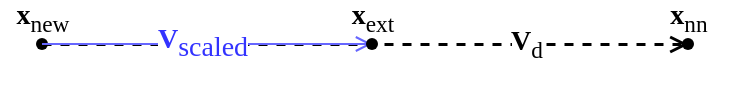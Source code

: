 <mxfile version="19.0.3" type="device"><diagram id="nH9aVXBbP_r5cYdgWxGc" name="Page-1"><mxGraphModel dx="395" dy="244" grid="1" gridSize="10" guides="1" tooltips="1" connect="1" arrows="1" fold="1" page="1" pageScale="1" pageWidth="850" pageHeight="1100" math="0" shadow="0"><root><mxCell id="0"/><mxCell id="1" parent="0"/><mxCell id="uNA07l31WwRqRe0Ga6hQ-28" value="&lt;font style=&quot;font-size: 14px;&quot;&gt;&lt;b&gt;V&lt;/b&gt;&lt;sub&gt;d&lt;/sub&gt;&lt;/font&gt;" style="endArrow=open;dashed=1;html=1;rounded=0;fontFamily=Comptuer Modern;fontSource=http%3A%2F%2Fmirrors.ctan.org%2Ffonts%2Fcm-unicode%2Ffonts%2Fotf%2Fcmunbxo.otf;fontSize=12;exitX=0.468;exitY=0.579;exitDx=0;exitDy=0;exitPerimeter=0;strokeWidth=1.5;endFill=0;entryX=0.544;entryY=0.446;entryDx=0;entryDy=0;entryPerimeter=0;" parent="1" source="uNA07l31WwRqRe0Ga6hQ-19" target="uNA07l31WwRqRe0Ga6hQ-22" edge="1"><mxGeometry x="0.494" width="50" height="50" relative="1" as="geometry"><mxPoint x="281" y="427" as="sourcePoint"/><mxPoint x="601" y="427" as="targetPoint"/><mxPoint as="offset"/></mxGeometry></mxCell><mxCell id="uNA07l31WwRqRe0Ga6hQ-19" value="&lt;font style=&quot;font-size: 14px;&quot;&gt;&lt;b&gt;x&lt;/b&gt;&lt;sub&gt;new&lt;/sub&gt;&lt;/font&gt;" style="shape=waypoint;sketch=0;fillStyle=solid;size=6;pointerEvents=1;points=[];fillColor=none;resizable=0;rotatable=0;perimeter=centerPerimeter;snapToPoint=1;fontFamily=Comptuer Modern;fontSource=http%3A%2F%2Fmirrors.ctan.org%2Ffonts%2Fcm-unicode%2Ffonts%2Fotf%2Fcmunbxo.otf;verticalAlign=top;spacing=-7;html=1;" parent="1" vertex="1"><mxGeometry x="260" y="380" width="40" height="40" as="geometry"/></mxCell><mxCell id="uNA07l31WwRqRe0Ga6hQ-22" value="&lt;font style=&quot;font-size: 14px;&quot;&gt;&lt;b&gt;x&lt;/b&gt;&lt;sub&gt;nn&lt;/sub&gt;&lt;/font&gt;" style="shape=waypoint;sketch=0;fillStyle=solid;size=6;pointerEvents=1;points=[];fillColor=none;resizable=0;rotatable=0;perimeter=centerPerimeter;snapToPoint=1;fontFamily=Comptuer Modern;fontSource=http%3A%2F%2Fmirrors.ctan.org%2Ffonts%2Fcm-unicode%2Ffonts%2Fotf%2Fcmunbxo.otf;verticalAlign=top;spacing=-7;html=1;" parent="1" vertex="1"><mxGeometry x="583" y="380" width="40" height="40" as="geometry"/></mxCell><mxCell id="uNA07l31WwRqRe0Ga6hQ-23" value="&lt;font style=&quot;font-size: 14px;&quot;&gt;&lt;b&gt;V&lt;/b&gt;&lt;sub&gt;&lt;font style=&quot;font-size: 14px;&quot;&gt;scaled&lt;/font&gt;&lt;/sub&gt;&lt;/font&gt;" style="endArrow=open;html=1;rounded=0;fontFamily=Comptuer Modern;fontSource=http%3A%2F%2Fmirrors.ctan.org%2Ffonts%2Fcm-unicode%2Ffonts%2Fotf%2Fcmunbxo.otf;exitX=0.502;exitY=0.602;exitDx=0;exitDy=0;exitPerimeter=0;fillColor=#dae8fc;strokeColor=#6666FF;entryX=0.432;entryY=0.516;entryDx=0;entryDy=0;entryPerimeter=0;fontColor=#3333FF;endFill=0;" parent="1" source="uNA07l31WwRqRe0Ga6hQ-19" target="uNA07l31WwRqRe0Ga6hQ-26" edge="1"><mxGeometry x="-0.03" width="50" height="50" relative="1" as="geometry"><mxPoint x="440" y="440" as="sourcePoint"/><mxPoint x="440" y="400" as="targetPoint"/><mxPoint as="offset"/></mxGeometry></mxCell><mxCell id="uNA07l31WwRqRe0Ga6hQ-26" value="&lt;font style=&quot;font-size: 14px;&quot;&gt;&lt;b&gt;x&lt;/b&gt;&lt;sub style=&quot;&quot;&gt;ext&lt;/sub&gt;&lt;/font&gt;" style="shape=waypoint;sketch=0;fillStyle=solid;size=6;pointerEvents=1;points=[];fillColor=none;resizable=0;rotatable=0;perimeter=centerPerimeter;snapToPoint=1;fontFamily=Comptuer Modern;fontSource=http%3A%2F%2Fmirrors.ctan.org%2Ffonts%2Fcm-unicode%2Ffonts%2Fotf%2Fcmunbxo.otf;verticalAlign=top;spacing=-7;html=1;" parent="1" vertex="1"><mxGeometry x="425" y="380" width="40" height="40" as="geometry"/></mxCell></root></mxGraphModel></diagram></mxfile>